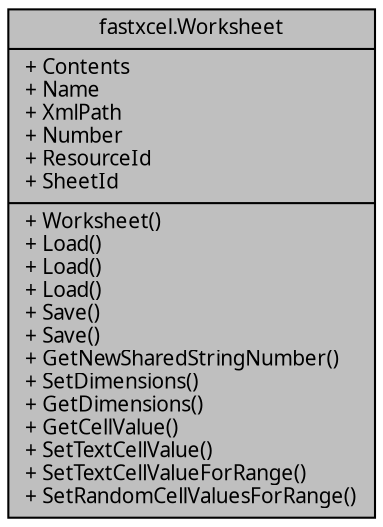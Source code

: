 digraph "fastxcel.Worksheet"
{
  edge [fontname="FreeSans.ttf",fontsize="10",labelfontname="FreeSans.ttf",labelfontsize="10"];
  node [fontname="FreeSans.ttf",fontsize="10",shape=record];
  Node1 [label="{fastxcel.Worksheet\n|+ Contents\l+ Name\l+ XmlPath\l+ Number\l+ ResourceId\l+ SheetId\l|+ Worksheet()\l+ Load()\l+ Load()\l+ Load()\l+ Save()\l+ Save()\l+ GetNewSharedStringNumber()\l+ SetDimensions()\l+ GetDimensions()\l+ GetCellValue()\l+ SetTextCellValue()\l+ SetTextCellValueForRange()\l+ SetRandomCellValuesForRange()\l}",height=0.2,width=0.4,color="black", fillcolor="grey75", style="filled", fontcolor="black"];
}
